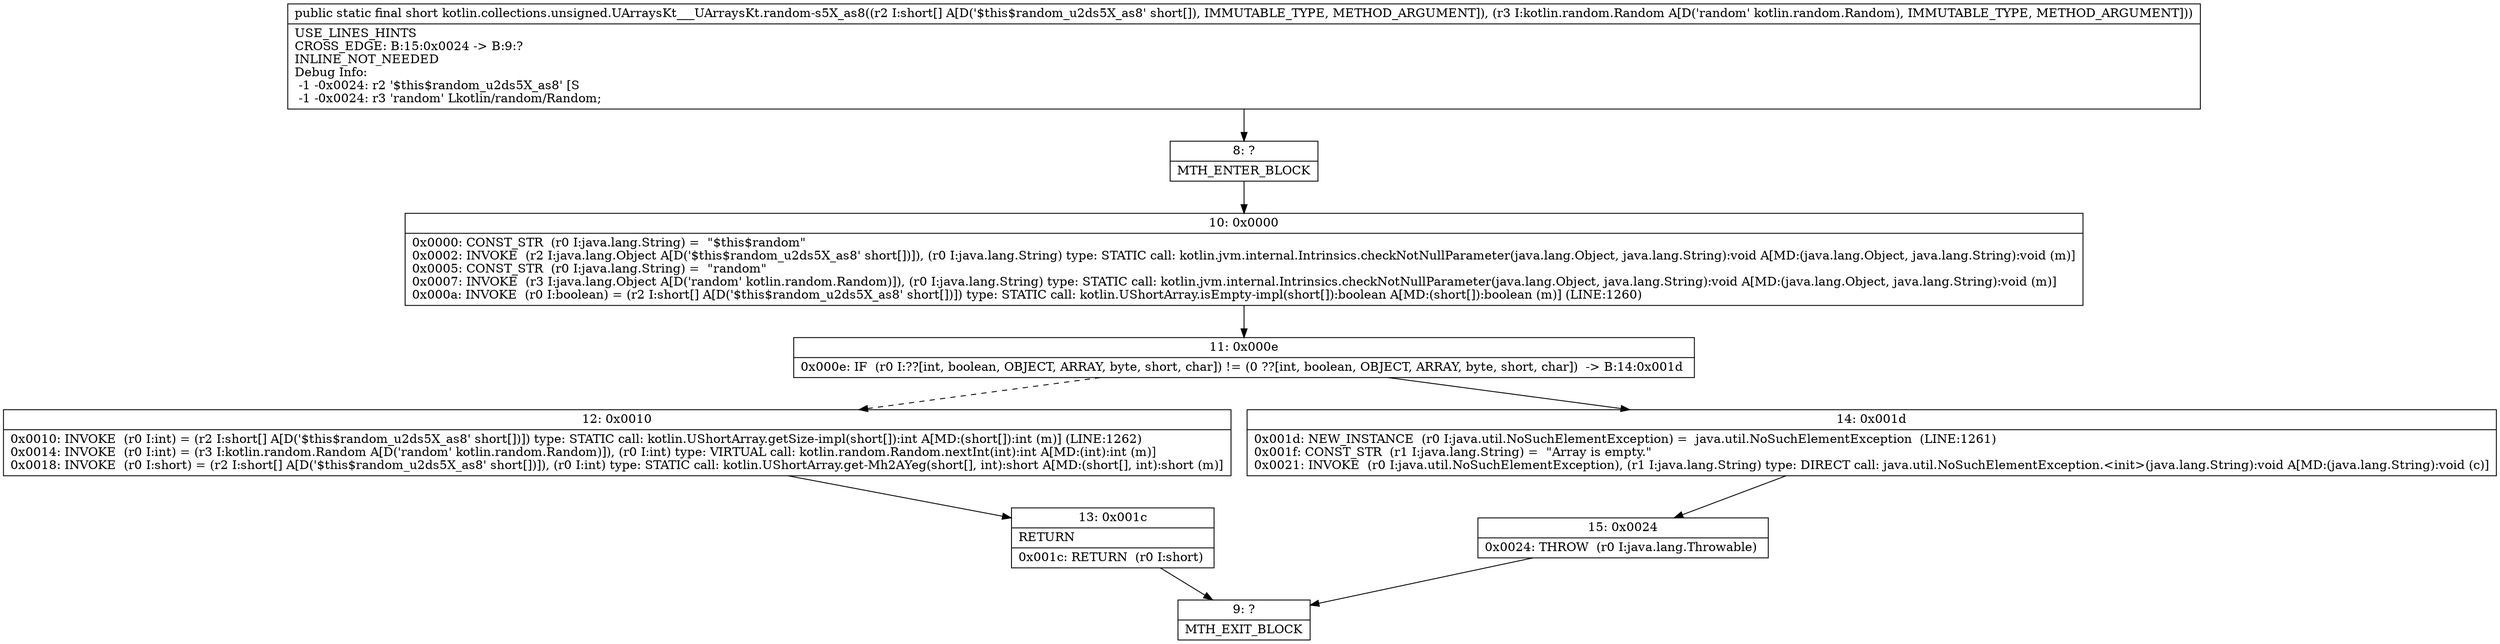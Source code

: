 digraph "CFG forkotlin.collections.unsigned.UArraysKt___UArraysKt.random\-s5X_as8([SLkotlin\/random\/Random;)S" {
Node_8 [shape=record,label="{8\:\ ?|MTH_ENTER_BLOCK\l}"];
Node_10 [shape=record,label="{10\:\ 0x0000|0x0000: CONST_STR  (r0 I:java.lang.String) =  \"$this$random\" \l0x0002: INVOKE  (r2 I:java.lang.Object A[D('$this$random_u2ds5X_as8' short[])]), (r0 I:java.lang.String) type: STATIC call: kotlin.jvm.internal.Intrinsics.checkNotNullParameter(java.lang.Object, java.lang.String):void A[MD:(java.lang.Object, java.lang.String):void (m)]\l0x0005: CONST_STR  (r0 I:java.lang.String) =  \"random\" \l0x0007: INVOKE  (r3 I:java.lang.Object A[D('random' kotlin.random.Random)]), (r0 I:java.lang.String) type: STATIC call: kotlin.jvm.internal.Intrinsics.checkNotNullParameter(java.lang.Object, java.lang.String):void A[MD:(java.lang.Object, java.lang.String):void (m)]\l0x000a: INVOKE  (r0 I:boolean) = (r2 I:short[] A[D('$this$random_u2ds5X_as8' short[])]) type: STATIC call: kotlin.UShortArray.isEmpty\-impl(short[]):boolean A[MD:(short[]):boolean (m)] (LINE:1260)\l}"];
Node_11 [shape=record,label="{11\:\ 0x000e|0x000e: IF  (r0 I:??[int, boolean, OBJECT, ARRAY, byte, short, char]) != (0 ??[int, boolean, OBJECT, ARRAY, byte, short, char])  \-\> B:14:0x001d \l}"];
Node_12 [shape=record,label="{12\:\ 0x0010|0x0010: INVOKE  (r0 I:int) = (r2 I:short[] A[D('$this$random_u2ds5X_as8' short[])]) type: STATIC call: kotlin.UShortArray.getSize\-impl(short[]):int A[MD:(short[]):int (m)] (LINE:1262)\l0x0014: INVOKE  (r0 I:int) = (r3 I:kotlin.random.Random A[D('random' kotlin.random.Random)]), (r0 I:int) type: VIRTUAL call: kotlin.random.Random.nextInt(int):int A[MD:(int):int (m)]\l0x0018: INVOKE  (r0 I:short) = (r2 I:short[] A[D('$this$random_u2ds5X_as8' short[])]), (r0 I:int) type: STATIC call: kotlin.UShortArray.get\-Mh2AYeg(short[], int):short A[MD:(short[], int):short (m)]\l}"];
Node_13 [shape=record,label="{13\:\ 0x001c|RETURN\l|0x001c: RETURN  (r0 I:short) \l}"];
Node_9 [shape=record,label="{9\:\ ?|MTH_EXIT_BLOCK\l}"];
Node_14 [shape=record,label="{14\:\ 0x001d|0x001d: NEW_INSTANCE  (r0 I:java.util.NoSuchElementException) =  java.util.NoSuchElementException  (LINE:1261)\l0x001f: CONST_STR  (r1 I:java.lang.String) =  \"Array is empty.\" \l0x0021: INVOKE  (r0 I:java.util.NoSuchElementException), (r1 I:java.lang.String) type: DIRECT call: java.util.NoSuchElementException.\<init\>(java.lang.String):void A[MD:(java.lang.String):void (c)]\l}"];
Node_15 [shape=record,label="{15\:\ 0x0024|0x0024: THROW  (r0 I:java.lang.Throwable) \l}"];
MethodNode[shape=record,label="{public static final short kotlin.collections.unsigned.UArraysKt___UArraysKt.random\-s5X_as8((r2 I:short[] A[D('$this$random_u2ds5X_as8' short[]), IMMUTABLE_TYPE, METHOD_ARGUMENT]), (r3 I:kotlin.random.Random A[D('random' kotlin.random.Random), IMMUTABLE_TYPE, METHOD_ARGUMENT]))  | USE_LINES_HINTS\lCROSS_EDGE: B:15:0x0024 \-\> B:9:?\lINLINE_NOT_NEEDED\lDebug Info:\l  \-1 \-0x0024: r2 '$this$random_u2ds5X_as8' [S\l  \-1 \-0x0024: r3 'random' Lkotlin\/random\/Random;\l}"];
MethodNode -> Node_8;Node_8 -> Node_10;
Node_10 -> Node_11;
Node_11 -> Node_12[style=dashed];
Node_11 -> Node_14;
Node_12 -> Node_13;
Node_13 -> Node_9;
Node_14 -> Node_15;
Node_15 -> Node_9;
}

